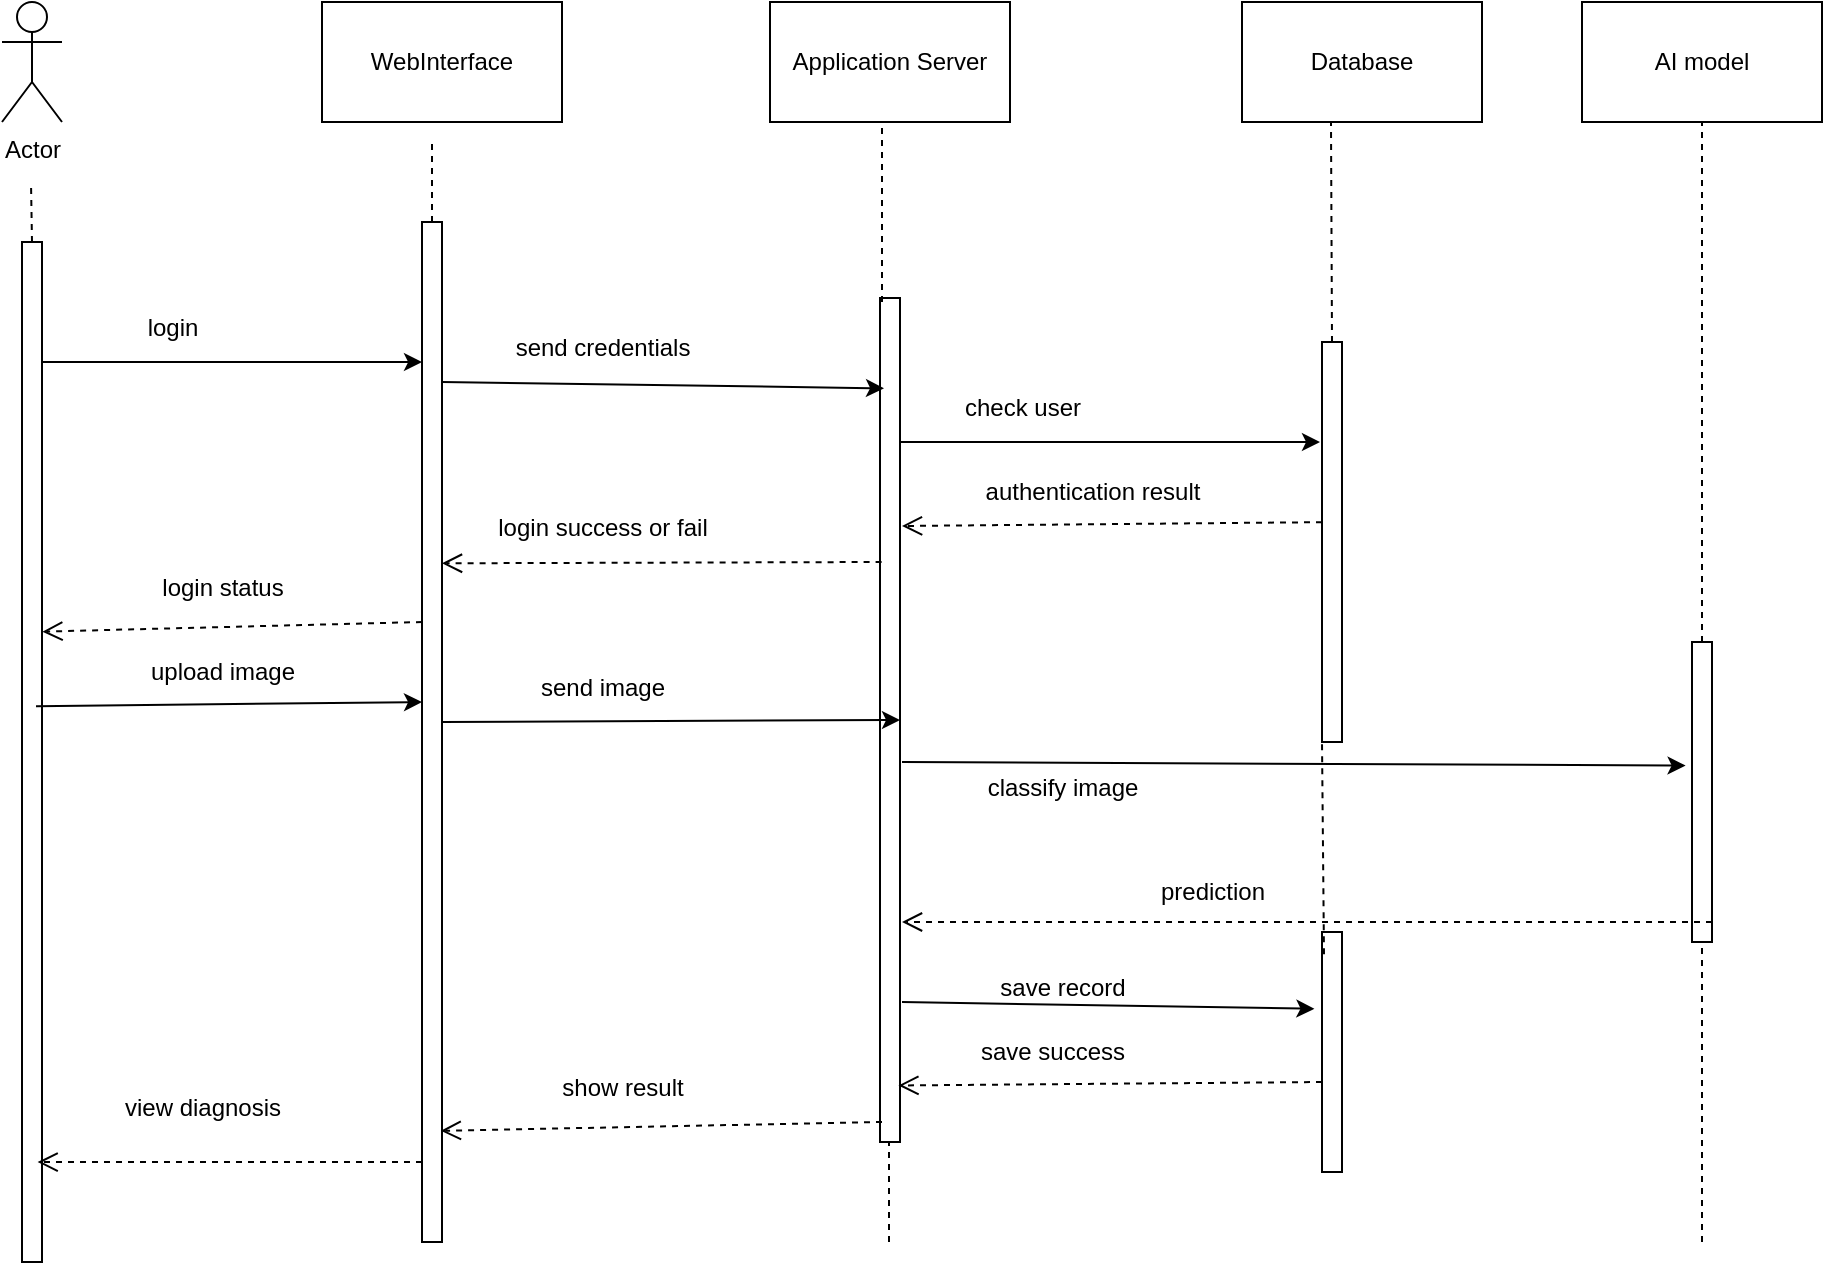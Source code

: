 <mxfile version="28.2.0">
  <diagram id="8fXyjaNl2elcAoDDy7sW" name="Page-1">
    <mxGraphModel dx="1281" dy="562" grid="1" gridSize="10" guides="1" tooltips="1" connect="1" arrows="1" fold="1" page="1" pageScale="1" pageWidth="827" pageHeight="1169" math="0" shadow="0">
      <root>
        <mxCell id="0" />
        <mxCell id="1" parent="0" />
        <mxCell id="-0bincsrqVOK653MgLsD-1" value="Actor" style="shape=umlActor;verticalLabelPosition=bottom;verticalAlign=top;html=1;outlineConnect=0;" parent="1" vertex="1">
          <mxGeometry x="30" y="60" width="30" height="60" as="geometry" />
        </mxCell>
        <mxCell id="-0bincsrqVOK653MgLsD-2" value="WebInterface" style="rounded=0;whiteSpace=wrap;html=1;" parent="1" vertex="1">
          <mxGeometry x="190" y="60" width="120" height="60" as="geometry" />
        </mxCell>
        <mxCell id="-0bincsrqVOK653MgLsD-3" value="Application Server" style="rounded=0;whiteSpace=wrap;html=1;" parent="1" vertex="1">
          <mxGeometry x="414" y="60" width="120" height="60" as="geometry" />
        </mxCell>
        <mxCell id="-0bincsrqVOK653MgLsD-4" value="Database" style="rounded=0;whiteSpace=wrap;html=1;" parent="1" vertex="1">
          <mxGeometry x="650" y="60" width="120" height="60" as="geometry" />
        </mxCell>
        <mxCell id="-0bincsrqVOK653MgLsD-5" value="" style="rounded=0;whiteSpace=wrap;html=1;direction=south;" parent="1" vertex="1">
          <mxGeometry x="40" y="180" width="10" height="510" as="geometry" />
        </mxCell>
        <mxCell id="-0bincsrqVOK653MgLsD-6" value="" style="rounded=0;whiteSpace=wrap;html=1;direction=south;" parent="1" vertex="1">
          <mxGeometry x="240" y="170" width="10" height="510" as="geometry" />
        </mxCell>
        <mxCell id="-0bincsrqVOK653MgLsD-7" value="" style="rounded=0;whiteSpace=wrap;html=1;direction=south;" parent="1" vertex="1">
          <mxGeometry x="469" y="208" width="10" height="422" as="geometry" />
        </mxCell>
        <mxCell id="-0bincsrqVOK653MgLsD-8" value="" style="rounded=0;whiteSpace=wrap;html=1;direction=south;" parent="1" vertex="1">
          <mxGeometry x="690" y="230" width="10" height="200" as="geometry" />
        </mxCell>
        <mxCell id="-0bincsrqVOK653MgLsD-9" value="" style="endArrow=none;dashed=1;html=1;rounded=0;exitX=0;exitY=0.5;exitDx=0;exitDy=0;" parent="1" source="-0bincsrqVOK653MgLsD-5" edge="1">
          <mxGeometry width="50" height="50" relative="1" as="geometry">
            <mxPoint x="44.5" y="250" as="sourcePoint" />
            <mxPoint x="44.5" y="150" as="targetPoint" />
          </mxGeometry>
        </mxCell>
        <mxCell id="-0bincsrqVOK653MgLsD-10" value="" style="endArrow=none;dashed=1;html=1;rounded=0;exitX=0;exitY=0.5;exitDx=0;exitDy=0;" parent="1" source="-0bincsrqVOK653MgLsD-6" edge="1">
          <mxGeometry width="50" height="50" relative="1" as="geometry">
            <mxPoint x="244.5" y="240.0" as="sourcePoint" />
            <mxPoint x="245" y="130" as="targetPoint" />
          </mxGeometry>
        </mxCell>
        <mxCell id="-0bincsrqVOK653MgLsD-12" value="" style="endArrow=none;dashed=1;html=1;rounded=0;" parent="1" edge="1">
          <mxGeometry width="50" height="50" relative="1" as="geometry">
            <mxPoint x="470" y="210" as="sourcePoint" />
            <mxPoint x="470" y="120" as="targetPoint" />
          </mxGeometry>
        </mxCell>
        <mxCell id="-0bincsrqVOK653MgLsD-14" value="" style="endArrow=none;dashed=1;html=1;rounded=0;exitX=0;exitY=0.5;exitDx=0;exitDy=0;" parent="1" edge="1" source="-0bincsrqVOK653MgLsD-8">
          <mxGeometry width="50" height="50" relative="1" as="geometry">
            <mxPoint x="694.5" y="340" as="sourcePoint" />
            <mxPoint x="694.5" y="120" as="targetPoint" />
          </mxGeometry>
        </mxCell>
        <mxCell id="5B5gjXPifZSDOL2w0lG1-1" value="" style="endArrow=classic;html=1;rounded=0;entryX=0.182;entryY=1;entryDx=0;entryDy=0;entryPerimeter=0;" edge="1" parent="1">
          <mxGeometry width="50" height="50" relative="1" as="geometry">
            <mxPoint x="50" y="240" as="sourcePoint" />
            <mxPoint x="240" y="240.04" as="targetPoint" />
          </mxGeometry>
        </mxCell>
        <mxCell id="5B5gjXPifZSDOL2w0lG1-3" value="login" style="text;html=1;align=center;verticalAlign=middle;resizable=0;points=[];autosize=1;strokeColor=none;fillColor=none;" vertex="1" parent="1">
          <mxGeometry x="90" y="208" width="50" height="30" as="geometry" />
        </mxCell>
        <mxCell id="5B5gjXPifZSDOL2w0lG1-4" value="AI model" style="rounded=0;whiteSpace=wrap;html=1;" vertex="1" parent="1">
          <mxGeometry x="820" y="60" width="120" height="60" as="geometry" />
        </mxCell>
        <mxCell id="5B5gjXPifZSDOL2w0lG1-5" value="" style="endArrow=none;dashed=1;html=1;rounded=0;" edge="1" parent="1">
          <mxGeometry width="50" height="50" relative="1" as="geometry">
            <mxPoint x="880" y="380" as="sourcePoint" />
            <mxPoint x="880" y="120" as="targetPoint" />
          </mxGeometry>
        </mxCell>
        <mxCell id="5B5gjXPifZSDOL2w0lG1-6" value="" style="rounded=0;whiteSpace=wrap;html=1;direction=south;" vertex="1" parent="1">
          <mxGeometry x="875" y="380" width="10" height="150" as="geometry" />
        </mxCell>
        <mxCell id="5B5gjXPifZSDOL2w0lG1-7" value="" style="endArrow=classic;html=1;rounded=0;entryX=0.107;entryY=0.8;entryDx=0;entryDy=0;entryPerimeter=0;" edge="1" parent="1" target="-0bincsrqVOK653MgLsD-7">
          <mxGeometry width="50" height="50" relative="1" as="geometry">
            <mxPoint x="250" y="250" as="sourcePoint" />
            <mxPoint x="300" y="200" as="targetPoint" />
          </mxGeometry>
        </mxCell>
        <mxCell id="5B5gjXPifZSDOL2w0lG1-8" value="send credentials" style="text;html=1;align=center;verticalAlign=middle;resizable=0;points=[];autosize=1;strokeColor=none;fillColor=none;" vertex="1" parent="1">
          <mxGeometry x="275" y="218" width="110" height="30" as="geometry" />
        </mxCell>
        <mxCell id="5B5gjXPifZSDOL2w0lG1-10" value="check user" style="text;html=1;align=center;verticalAlign=middle;resizable=0;points=[];autosize=1;strokeColor=none;fillColor=none;" vertex="1" parent="1">
          <mxGeometry x="500" y="248" width="80" height="30" as="geometry" />
        </mxCell>
        <mxCell id="5B5gjXPifZSDOL2w0lG1-11" value="" style="html=1;verticalAlign=bottom;endArrow=open;dashed=1;endSize=8;curved=0;rounded=0;" edge="1" parent="1">
          <mxGeometry x="0.038" y="-21" relative="1" as="geometry">
            <mxPoint x="690" y="320.08" as="sourcePoint" />
            <mxPoint x="480" y="322" as="targetPoint" />
            <mxPoint as="offset" />
          </mxGeometry>
        </mxCell>
        <mxCell id="5B5gjXPifZSDOL2w0lG1-12" value="authentication result" style="text;html=1;align=center;verticalAlign=middle;resizable=0;points=[];autosize=1;strokeColor=none;fillColor=none;" vertex="1" parent="1">
          <mxGeometry x="510" y="290" width="130" height="30" as="geometry" />
        </mxCell>
        <mxCell id="5B5gjXPifZSDOL2w0lG1-13" value="" style="html=1;verticalAlign=bottom;endArrow=open;dashed=1;endSize=8;curved=0;rounded=0;entryX=0.595;entryY=-0.02;entryDx=0;entryDy=0;entryPerimeter=0;" edge="1" parent="1">
          <mxGeometry relative="1" as="geometry">
            <mxPoint x="469.8" y="340" as="sourcePoint" />
            <mxPoint x="250.0" y="340.65" as="targetPoint" />
          </mxGeometry>
        </mxCell>
        <mxCell id="5B5gjXPifZSDOL2w0lG1-14" value="login success or fail" style="text;html=1;align=center;verticalAlign=middle;resizable=0;points=[];autosize=1;strokeColor=none;fillColor=none;" vertex="1" parent="1">
          <mxGeometry x="265" y="308" width="130" height="30" as="geometry" />
        </mxCell>
        <mxCell id="5B5gjXPifZSDOL2w0lG1-15" value="" style="html=1;verticalAlign=bottom;endArrow=open;dashed=1;endSize=8;curved=0;rounded=0;entryX=0.382;entryY=-0.02;entryDx=0;entryDy=0;entryPerimeter=0;" edge="1" parent="1" target="-0bincsrqVOK653MgLsD-5">
          <mxGeometry relative="1" as="geometry">
            <mxPoint x="240" y="370" as="sourcePoint" />
            <mxPoint x="160" y="370" as="targetPoint" />
          </mxGeometry>
        </mxCell>
        <mxCell id="5B5gjXPifZSDOL2w0lG1-16" value="login status" style="text;html=1;align=center;verticalAlign=middle;resizable=0;points=[];autosize=1;strokeColor=none;fillColor=none;" vertex="1" parent="1">
          <mxGeometry x="100" y="338" width="80" height="30" as="geometry" />
        </mxCell>
        <mxCell id="5B5gjXPifZSDOL2w0lG1-17" value="" style="endArrow=classic;html=1;rounded=0;entryX=0.844;entryY=0.7;entryDx=0;entryDy=0;entryPerimeter=0;" edge="1" parent="1">
          <mxGeometry width="50" height="50" relative="1" as="geometry">
            <mxPoint x="47" y="412.12" as="sourcePoint" />
            <mxPoint x="240" y="410.0" as="targetPoint" />
          </mxGeometry>
        </mxCell>
        <mxCell id="5B5gjXPifZSDOL2w0lG1-18" value="upload image" style="text;html=1;align=center;verticalAlign=middle;resizable=0;points=[];autosize=1;strokeColor=none;fillColor=none;" vertex="1" parent="1">
          <mxGeometry x="90" y="380" width="100" height="30" as="geometry" />
        </mxCell>
        <mxCell id="5B5gjXPifZSDOL2w0lG1-19" value="" style="endArrow=classic;html=1;rounded=0;entryX=0.5;entryY=0;entryDx=0;entryDy=0;" edge="1" parent="1" target="-0bincsrqVOK653MgLsD-7">
          <mxGeometry width="50" height="50" relative="1" as="geometry">
            <mxPoint x="250" y="420" as="sourcePoint" />
            <mxPoint x="300" y="370" as="targetPoint" />
          </mxGeometry>
        </mxCell>
        <mxCell id="5B5gjXPifZSDOL2w0lG1-20" value="send image" style="text;html=1;align=center;verticalAlign=middle;resizable=0;points=[];autosize=1;strokeColor=none;fillColor=none;" vertex="1" parent="1">
          <mxGeometry x="285" y="388" width="90" height="30" as="geometry" />
        </mxCell>
        <mxCell id="5B5gjXPifZSDOL2w0lG1-22" value="" style="endArrow=classic;html=1;rounded=0;entryX=0.412;entryY=1.32;entryDx=0;entryDy=0;entryPerimeter=0;" edge="1" parent="1" target="5B5gjXPifZSDOL2w0lG1-6">
          <mxGeometry width="50" height="50" relative="1" as="geometry">
            <mxPoint x="480" y="440" as="sourcePoint" />
            <mxPoint x="870" y="440" as="targetPoint" />
          </mxGeometry>
        </mxCell>
        <mxCell id="5B5gjXPifZSDOL2w0lG1-24" value="classify image" style="text;html=1;align=center;verticalAlign=middle;resizable=0;points=[];autosize=1;strokeColor=none;fillColor=none;" vertex="1" parent="1">
          <mxGeometry x="510" y="438" width="100" height="30" as="geometry" />
        </mxCell>
        <mxCell id="5B5gjXPifZSDOL2w0lG1-25" value="" style="html=1;verticalAlign=bottom;endArrow=open;dashed=1;endSize=8;curved=0;rounded=0;" edge="1" parent="1">
          <mxGeometry relative="1" as="geometry">
            <mxPoint x="885" y="520" as="sourcePoint" />
            <mxPoint x="480" y="520" as="targetPoint" />
          </mxGeometry>
        </mxCell>
        <mxCell id="5B5gjXPifZSDOL2w0lG1-26" value="prediction" style="text;html=1;align=center;verticalAlign=middle;resizable=0;points=[];autosize=1;strokeColor=none;fillColor=none;" vertex="1" parent="1">
          <mxGeometry x="595" y="490" width="80" height="30" as="geometry" />
        </mxCell>
        <mxCell id="5B5gjXPifZSDOL2w0lG1-27" value="" style="rounded=0;whiteSpace=wrap;html=1;direction=south;" vertex="1" parent="1">
          <mxGeometry x="690" y="525" width="10" height="120" as="geometry" />
        </mxCell>
        <mxCell id="5B5gjXPifZSDOL2w0lG1-28" value="" style="endArrow=classic;html=1;rounded=0;entryX=0.32;entryY=1.38;entryDx=0;entryDy=0;entryPerimeter=0;" edge="1" parent="1" target="5B5gjXPifZSDOL2w0lG1-27">
          <mxGeometry width="50" height="50" relative="1" as="geometry">
            <mxPoint x="480" y="560" as="sourcePoint" />
            <mxPoint x="530" y="510" as="targetPoint" />
          </mxGeometry>
        </mxCell>
        <mxCell id="5B5gjXPifZSDOL2w0lG1-29" value="save record" style="text;html=1;align=center;verticalAlign=middle;resizable=0;points=[];autosize=1;strokeColor=none;fillColor=none;" vertex="1" parent="1">
          <mxGeometry x="515" y="538" width="90" height="30" as="geometry" />
        </mxCell>
        <mxCell id="5B5gjXPifZSDOL2w0lG1-30" value="" style="html=1;verticalAlign=bottom;endArrow=open;dashed=1;endSize=8;curved=0;rounded=0;entryX=0.933;entryY=0.08;entryDx=0;entryDy=0;entryPerimeter=0;" edge="1" parent="1" target="-0bincsrqVOK653MgLsD-7">
          <mxGeometry relative="1" as="geometry">
            <mxPoint x="690" y="600" as="sourcePoint" />
            <mxPoint x="610" y="600" as="targetPoint" />
          </mxGeometry>
        </mxCell>
        <mxCell id="5B5gjXPifZSDOL2w0lG1-33" value="save success" style="text;html=1;align=center;verticalAlign=middle;resizable=0;points=[];autosize=1;strokeColor=none;fillColor=none;" vertex="1" parent="1">
          <mxGeometry x="505" y="570" width="100" height="30" as="geometry" />
        </mxCell>
        <mxCell id="5B5gjXPifZSDOL2w0lG1-34" value="" style="html=1;verticalAlign=bottom;endArrow=open;dashed=1;endSize=8;curved=0;rounded=0;entryX=0.891;entryY=0.06;entryDx=0;entryDy=0;entryPerimeter=0;" edge="1" parent="1" target="-0bincsrqVOK653MgLsD-6">
          <mxGeometry relative="1" as="geometry">
            <mxPoint x="470" y="620" as="sourcePoint" />
            <mxPoint x="390" y="620" as="targetPoint" />
          </mxGeometry>
        </mxCell>
        <mxCell id="5B5gjXPifZSDOL2w0lG1-37" value="show result" style="text;html=1;align=center;verticalAlign=middle;resizable=0;points=[];autosize=1;strokeColor=none;fillColor=none;" vertex="1" parent="1">
          <mxGeometry x="300" y="588" width="80" height="30" as="geometry" />
        </mxCell>
        <mxCell id="5B5gjXPifZSDOL2w0lG1-38" value="" style="html=1;verticalAlign=bottom;endArrow=open;dashed=1;endSize=8;curved=0;rounded=0;entryX=0.902;entryY=0.22;entryDx=0;entryDy=0;entryPerimeter=0;" edge="1" parent="1" target="-0bincsrqVOK653MgLsD-5">
          <mxGeometry relative="1" as="geometry">
            <mxPoint x="240" y="640" as="sourcePoint" />
            <mxPoint x="160" y="640" as="targetPoint" />
          </mxGeometry>
        </mxCell>
        <mxCell id="5B5gjXPifZSDOL2w0lG1-39" value="view diagnosis" style="text;html=1;align=center;verticalAlign=middle;resizable=0;points=[];autosize=1;strokeColor=none;fillColor=none;" vertex="1" parent="1">
          <mxGeometry x="80" y="598" width="100" height="30" as="geometry" />
        </mxCell>
        <mxCell id="5B5gjXPifZSDOL2w0lG1-40" value="" style="endArrow=none;dashed=1;html=1;rounded=0;" edge="1" parent="1">
          <mxGeometry width="50" height="50" relative="1" as="geometry">
            <mxPoint x="473.5" y="680" as="sourcePoint" />
            <mxPoint x="473.5" y="630" as="targetPoint" />
          </mxGeometry>
        </mxCell>
        <mxCell id="5B5gjXPifZSDOL2w0lG1-41" value="" style="endArrow=none;dashed=1;html=1;rounded=0;exitX=0.093;exitY=0.9;exitDx=0;exitDy=0;exitPerimeter=0;" edge="1" parent="1" source="5B5gjXPifZSDOL2w0lG1-27">
          <mxGeometry width="50" height="50" relative="1" as="geometry">
            <mxPoint x="640" y="480" as="sourcePoint" />
            <mxPoint x="690" y="430" as="targetPoint" />
          </mxGeometry>
        </mxCell>
        <mxCell id="5B5gjXPifZSDOL2w0lG1-42" value="" style="endArrow=classic;html=1;rounded=0;entryX=0.3;entryY=1;entryDx=0;entryDy=0;entryPerimeter=0;" edge="1" parent="1">
          <mxGeometry width="50" height="50" relative="1" as="geometry">
            <mxPoint x="479" y="280" as="sourcePoint" />
            <mxPoint x="689" y="280" as="targetPoint" />
          </mxGeometry>
        </mxCell>
        <mxCell id="5B5gjXPifZSDOL2w0lG1-43" value="" style="endArrow=none;dashed=1;html=1;rounded=0;" edge="1" parent="1">
          <mxGeometry width="50" height="50" relative="1" as="geometry">
            <mxPoint x="880" y="680" as="sourcePoint" />
            <mxPoint x="880" y="530" as="targetPoint" />
          </mxGeometry>
        </mxCell>
      </root>
    </mxGraphModel>
  </diagram>
</mxfile>
